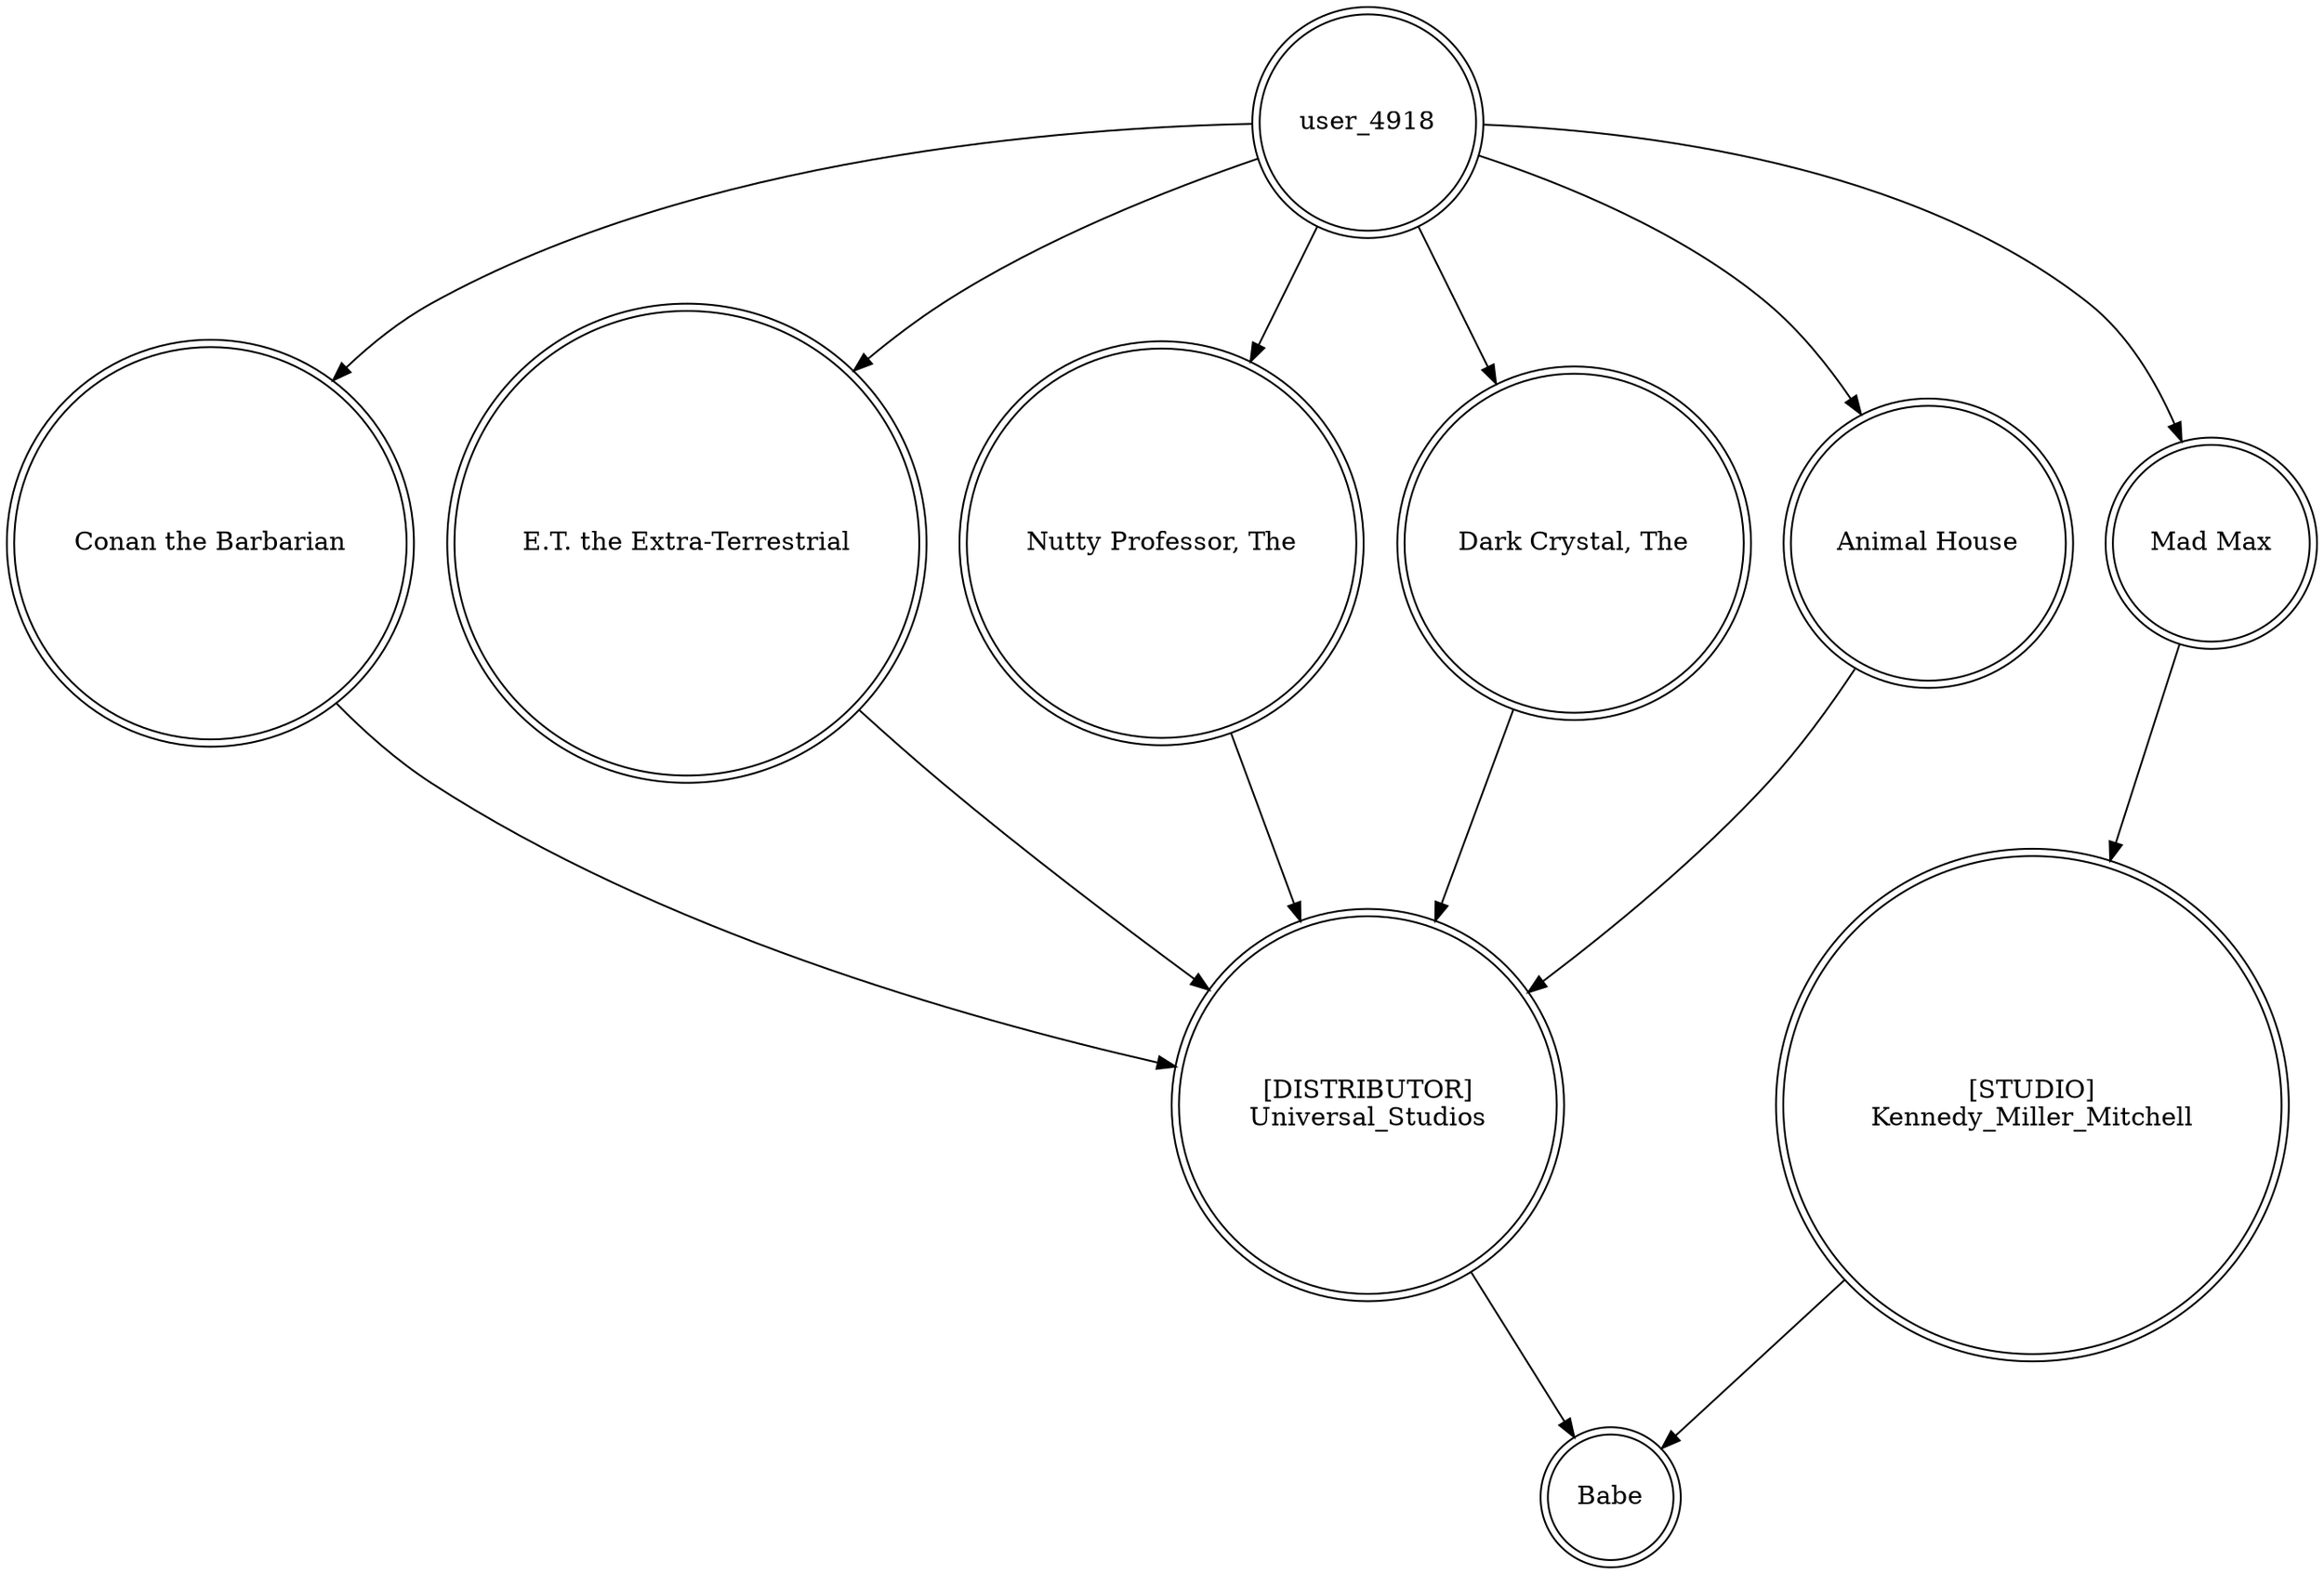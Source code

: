 digraph finite_state_machine {
	node [shape=doublecircle]
	"[STUDIO]
Kennedy_Miller_Mitchell" -> Babe
	"Conan the Barbarian" -> "[DISTRIBUTOR]
Universal_Studios"
	"[DISTRIBUTOR]
Universal_Studios" -> Babe
	user_4918 -> "E.T. the Extra-Terrestrial"
	user_4918 -> "Conan the Barbarian"
	user_4918 -> "Nutty Professor, The"
	user_4918 -> "Dark Crystal, The"
	"E.T. the Extra-Terrestrial" -> "[DISTRIBUTOR]
Universal_Studios"
	user_4918 -> "Animal House"
	"Animal House" -> "[DISTRIBUTOR]
Universal_Studios"
	"Nutty Professor, The" -> "[DISTRIBUTOR]
Universal_Studios"
	"Dark Crystal, The" -> "[DISTRIBUTOR]
Universal_Studios"
	"Mad Max" -> "[STUDIO]
Kennedy_Miller_Mitchell"
	user_4918 -> "Mad Max"
}
